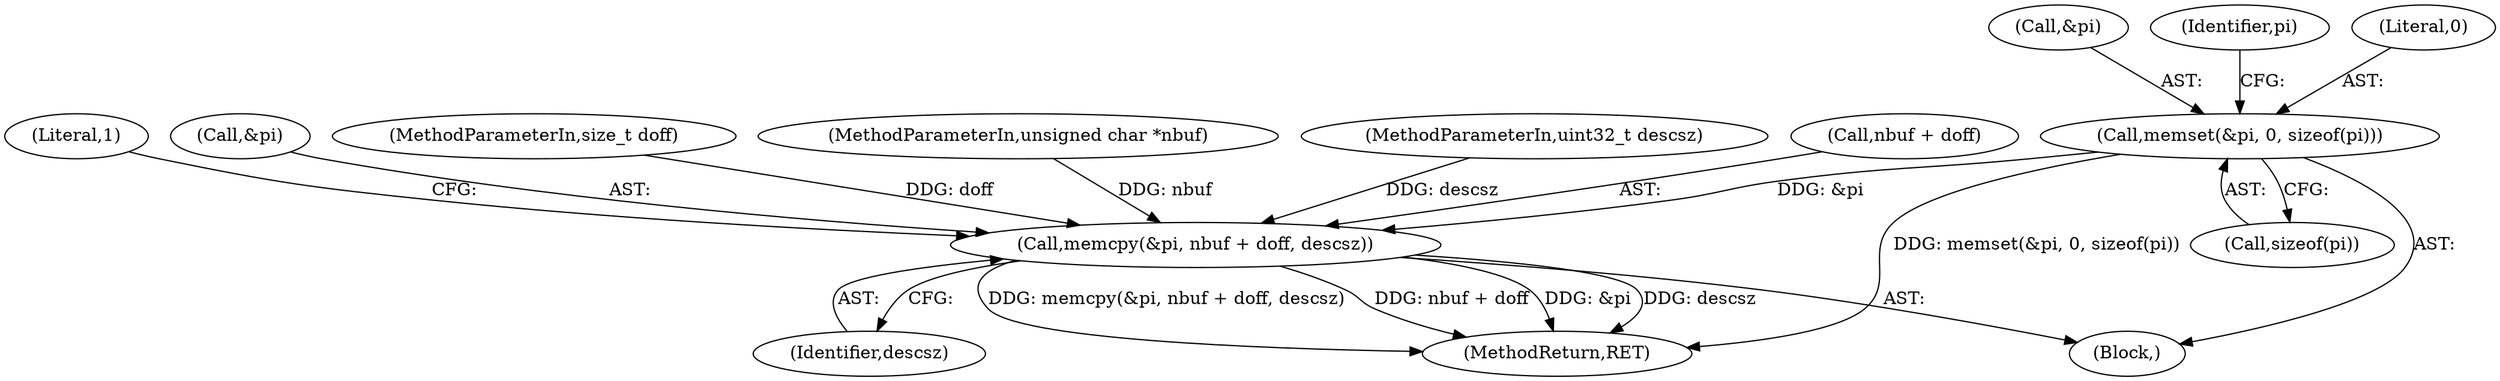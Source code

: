 digraph "0_file_a642587a9c9e2dd7feacdf513c3643ce26ad3c22@API" {
"1000245" [label="(Call,memset(&pi, 0, sizeof(pi)))"];
"1000251" [label="(Call,memcpy(&pi, nbuf + doff, descsz))"];
"1000251" [label="(Call,memcpy(&pi, nbuf + doff, descsz))"];
"1000246" [label="(Call,&pi)"];
"1000471" [label="(MethodReturn,RET)"];
"1000259" [label="(Literal,1)"];
"1000253" [label="(Identifier,pi)"];
"1000252" [label="(Call,&pi)"];
"1000249" [label="(Call,sizeof(pi))"];
"1000117" [label="(MethodParameterIn,size_t doff)"];
"1000245" [label="(Call,memset(&pi, 0, sizeof(pi)))"];
"1000111" [label="(MethodParameterIn,unsigned char *nbuf)"];
"1000115" [label="(MethodParameterIn,uint32_t descsz)"];
"1000242" [label="(Block,)"];
"1000257" [label="(Identifier,descsz)"];
"1000254" [label="(Call,nbuf + doff)"];
"1000248" [label="(Literal,0)"];
"1000245" -> "1000242"  [label="AST: "];
"1000245" -> "1000249"  [label="CFG: "];
"1000246" -> "1000245"  [label="AST: "];
"1000248" -> "1000245"  [label="AST: "];
"1000249" -> "1000245"  [label="AST: "];
"1000253" -> "1000245"  [label="CFG: "];
"1000245" -> "1000471"  [label="DDG: memset(&pi, 0, sizeof(pi))"];
"1000245" -> "1000251"  [label="DDG: &pi"];
"1000251" -> "1000242"  [label="AST: "];
"1000251" -> "1000257"  [label="CFG: "];
"1000252" -> "1000251"  [label="AST: "];
"1000254" -> "1000251"  [label="AST: "];
"1000257" -> "1000251"  [label="AST: "];
"1000259" -> "1000251"  [label="CFG: "];
"1000251" -> "1000471"  [label="DDG: memcpy(&pi, nbuf + doff, descsz)"];
"1000251" -> "1000471"  [label="DDG: nbuf + doff"];
"1000251" -> "1000471"  [label="DDG: &pi"];
"1000251" -> "1000471"  [label="DDG: descsz"];
"1000111" -> "1000251"  [label="DDG: nbuf"];
"1000117" -> "1000251"  [label="DDG: doff"];
"1000115" -> "1000251"  [label="DDG: descsz"];
}
